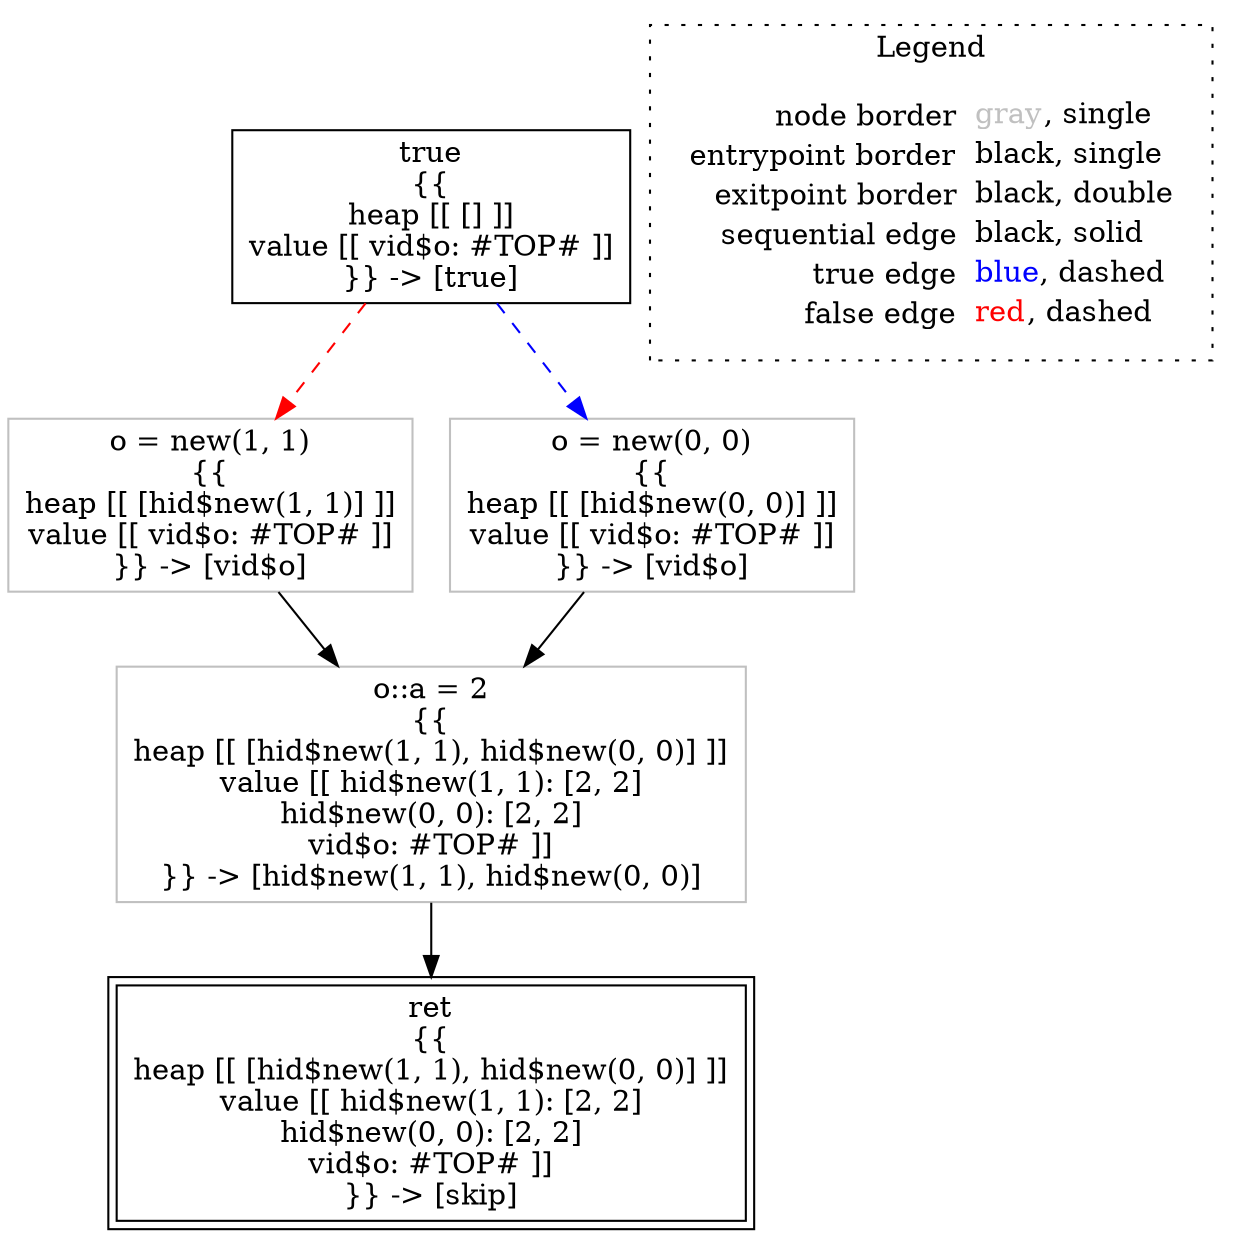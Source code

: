 digraph {
	"node0" [shape="rect",color="black",label=<true<BR/>{{<BR/>heap [[ [] ]]<BR/>value [[ vid$o: #TOP# ]]<BR/>}} -&gt; [true]>];
	"node1" [shape="rect",color="gray",label=<o = new(1, 1)<BR/>{{<BR/>heap [[ [hid$new(1, 1)] ]]<BR/>value [[ vid$o: #TOP# ]]<BR/>}} -&gt; [vid$o]>];
	"node2" [shape="rect",color="gray",label=<o::a = 2<BR/>{{<BR/>heap [[ [hid$new(1, 1), hid$new(0, 0)] ]]<BR/>value [[ hid$new(1, 1): [2, 2]<BR/>hid$new(0, 0): [2, 2]<BR/>vid$o: #TOP# ]]<BR/>}} -&gt; [hid$new(1, 1), hid$new(0, 0)]>];
	"node3" [shape="rect",color="gray",label=<o = new(0, 0)<BR/>{{<BR/>heap [[ [hid$new(0, 0)] ]]<BR/>value [[ vid$o: #TOP# ]]<BR/>}} -&gt; [vid$o]>];
	"node4" [shape="rect",color="black",peripheries="2",label=<ret<BR/>{{<BR/>heap [[ [hid$new(1, 1), hid$new(0, 0)] ]]<BR/>value [[ hid$new(1, 1): [2, 2]<BR/>hid$new(0, 0): [2, 2]<BR/>vid$o: #TOP# ]]<BR/>}} -&gt; [skip]>];
	"node0" -> "node1" [color="red",style="dashed"];
	"node0" -> "node3" [color="blue",style="dashed"];
	"node1" -> "node2" [color="black"];
	"node2" -> "node4" [color="black"];
	"node3" -> "node2" [color="black"];
subgraph cluster_legend {
	label="Legend";
	style=dotted;
	node [shape=plaintext];
	"legend" [label=<<table border="0" cellpadding="2" cellspacing="0" cellborder="0"><tr><td align="right">node border&nbsp;</td><td align="left"><font color="gray">gray</font>, single</td></tr><tr><td align="right">entrypoint border&nbsp;</td><td align="left"><font color="black">black</font>, single</td></tr><tr><td align="right">exitpoint border&nbsp;</td><td align="left"><font color="black">black</font>, double</td></tr><tr><td align="right">sequential edge&nbsp;</td><td align="left"><font color="black">black</font>, solid</td></tr><tr><td align="right">true edge&nbsp;</td><td align="left"><font color="blue">blue</font>, dashed</td></tr><tr><td align="right">false edge&nbsp;</td><td align="left"><font color="red">red</font>, dashed</td></tr></table>>];
}

}
